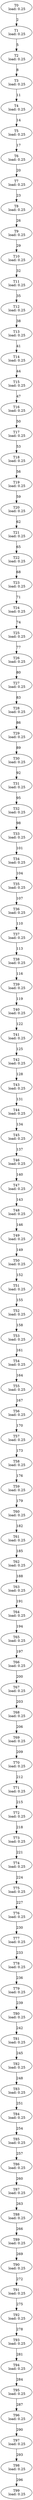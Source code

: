 digraph taskgraph {
	T0 [label= "T0\n load: 0.25"];
	T1 [label= "T1\n load: 0.25"];
	T0 -> T1[label=2];
	T2 [label= "T2\n load: 0.25"];
	T1 -> T2[label=5];
	T3 [label= "T3\n load: 0.25"];
	T2 -> T3[label=8];
	T4 [label= "T4\n load: 0.25"];
	T3 -> T4[label=11];
	T5 [label= "T5\n load: 0.25"];
	T4 -> T5[label=14];
	T6 [label= "T6\n load: 0.25"];
	T5 -> T6[label=17];
	T7 [label= "T7\n load: 0.25"];
	T6 -> T7[label=20];
	T8 [label= "T8\n load: 0.25"];
	T7 -> T8[label=23];
	T9 [label= "T9\n load: 0.25"];
	T8 -> T9[label=26];
	T10 [label= "T10\n load: 0.25"];
	T9 -> T10[label=29];
	T11 [label= "T11\n load: 0.25"];
	T10 -> T11[label=32];
	T12 [label= "T12\n load: 0.25"];
	T11 -> T12[label=35];
	T13 [label= "T13\n load: 0.25"];
	T12 -> T13[label=38];
	T14 [label= "T14\n load: 0.25"];
	T13 -> T14[label=41];
	T15 [label= "T15\n load: 0.25"];
	T14 -> T15[label=44];
	T16 [label= "T16\n load: 0.25"];
	T15 -> T16[label=47];
	T17 [label= "T17\n load: 0.25"];
	T16 -> T17[label=50];
	T18 [label= "T18\n load: 0.25"];
	T17 -> T18[label=53];
	T19 [label= "T19\n load: 0.25"];
	T18 -> T19[label=56];
	T20 [label= "T20\n load: 0.25"];
	T19 -> T20[label=59];
	T21 [label= "T21\n load: 0.25"];
	T20 -> T21[label=62];
	T22 [label= "T22\n load: 0.25"];
	T21 -> T22[label=65];
	T23 [label= "T23\n load: 0.25"];
	T22 -> T23[label=68];
	T24 [label= "T24\n load: 0.25"];
	T23 -> T24[label=71];
	T25 [label= "T25\n load: 0.25"];
	T24 -> T25[label=74];
	T26 [label= "T26\n load: 0.25"];
	T25 -> T26[label=77];
	T27 [label= "T27\n load: 0.25"];
	T26 -> T27[label=80];
	T28 [label= "T28\n load: 0.25"];
	T27 -> T28[label=83];
	T29 [label= "T29\n load: 0.25"];
	T28 -> T29[label=86];
	T30 [label= "T30\n load: 0.25"];
	T29 -> T30[label=89];
	T31 [label= "T31\n load: 0.25"];
	T30 -> T31[label=92];
	T32 [label= "T32\n load: 0.25"];
	T31 -> T32[label=95];
	T33 [label= "T33\n load: 0.25"];
	T32 -> T33[label=98];
	T34 [label= "T34\n load: 0.25"];
	T33 -> T34[label=101];
	T35 [label= "T35\n load: 0.25"];
	T34 -> T35[label=104];
	T36 [label= "T36\n load: 0.25"];
	T35 -> T36[label=107];
	T37 [label= "T37\n load: 0.25"];
	T36 -> T37[label=110];
	T38 [label= "T38\n load: 0.25"];
	T37 -> T38[label=113];
	T39 [label= "T39\n load: 0.25"];
	T38 -> T39[label=116];
	T40 [label= "T40\n load: 0.25"];
	T39 -> T40[label=119];
	T41 [label= "T41\n load: 0.25"];
	T40 -> T41[label=122];
	T42 [label= "T42\n load: 0.25"];
	T41 -> T42[label=125];
	T43 [label= "T43\n load: 0.25"];
	T42 -> T43[label=128];
	T44 [label= "T44\n load: 0.25"];
	T43 -> T44[label=131];
	T45 [label= "T45\n load: 0.25"];
	T44 -> T45[label=134];
	T46 [label= "T46\n load: 0.25"];
	T45 -> T46[label=137];
	T47 [label= "T47\n load: 0.25"];
	T46 -> T47[label=140];
	T48 [label= "T48\n load: 0.25"];
	T47 -> T48[label=143];
	T49 [label= "T49\n load: 0.25"];
	T48 -> T49[label=146];
	T50 [label= "T50\n load: 0.25"];
	T49 -> T50[label=149];
	T51 [label= "T51\n load: 0.25"];
	T50 -> T51[label=152];
	T52 [label= "T52\n load: 0.25"];
	T51 -> T52[label=155];
	T53 [label= "T53\n load: 0.25"];
	T52 -> T53[label=158];
	T54 [label= "T54\n load: 0.25"];
	T53 -> T54[label=161];
	T55 [label= "T55\n load: 0.25"];
	T54 -> T55[label=164];
	T56 [label= "T56\n load: 0.25"];
	T55 -> T56[label=167];
	T57 [label= "T57\n load: 0.25"];
	T56 -> T57[label=170];
	T58 [label= "T58\n load: 0.25"];
	T57 -> T58[label=173];
	T59 [label= "T59\n load: 0.25"];
	T58 -> T59[label=176];
	T60 [label= "T60\n load: 0.25"];
	T59 -> T60[label=179];
	T61 [label= "T61\n load: 0.25"];
	T60 -> T61[label=182];
	T62 [label= "T62\n load: 0.25"];
	T61 -> T62[label=185];
	T63 [label= "T63\n load: 0.25"];
	T62 -> T63[label=188];
	T64 [label= "T64\n load: 0.25"];
	T63 -> T64[label=191];
	T65 [label= "T65\n load: 0.25"];
	T64 -> T65[label=194];
	T66 [label= "T66\n load: 0.25"];
	T65 -> T66[label=197];
	T67 [label= "T67\n load: 0.25"];
	T66 -> T67[label=200];
	T68 [label= "T68\n load: 0.25"];
	T67 -> T68[label=203];
	T69 [label= "T69\n load: 0.25"];
	T68 -> T69[label=206];
	T70 [label= "T70\n load: 0.25"];
	T69 -> T70[label=209];
	T71 [label= "T71\n load: 0.25"];
	T70 -> T71[label=212];
	T72 [label= "T72\n load: 0.25"];
	T71 -> T72[label=215];
	T73 [label= "T73\n load: 0.25"];
	T72 -> T73[label=218];
	T74 [label= "T74\n load: 0.25"];
	T73 -> T74[label=221];
	T75 [label= "T75\n load: 0.25"];
	T74 -> T75[label=224];
	T76 [label= "T76\n load: 0.25"];
	T75 -> T76[label=227];
	T77 [label= "T77\n load: 0.25"];
	T76 -> T77[label=230];
	T78 [label= "T78\n load: 0.25"];
	T77 -> T78[label=233];
	T79 [label= "T79\n load: 0.25"];
	T78 -> T79[label=236];
	T80 [label= "T80\n load: 0.25"];
	T79 -> T80[label=239];
	T81 [label= "T81\n load: 0.25"];
	T80 -> T81[label=242];
	T82 [label= "T82\n load: 0.25"];
	T81 -> T82[label=245];
	T83 [label= "T83\n load: 0.25"];
	T82 -> T83[label=248];
	T84 [label= "T84\n load: 0.25"];
	T83 -> T84[label=251];
	T85 [label= "T85\n load: 0.25"];
	T84 -> T85[label=254];
	T86 [label= "T86\n load: 0.25"];
	T85 -> T86[label=257];
	T87 [label= "T87\n load: 0.25"];
	T86 -> T87[label=260];
	T88 [label= "T88\n load: 0.25"];
	T87 -> T88[label=263];
	T89 [label= "T89\n load: 0.25"];
	T88 -> T89[label=266];
	T90 [label= "T90\n load: 0.25"];
	T89 -> T90[label=269];
	T91 [label= "T91\n load: 0.25"];
	T90 -> T91[label=272];
	T92 [label= "T92\n load: 0.25"];
	T91 -> T92[label=275];
	T93 [label= "T93\n load: 0.25"];
	T92 -> T93[label=278];
	T94 [label= "T94\n load: 0.25"];
	T93 -> T94[label=281];
	T95 [label= "T95\n load: 0.25"];
	T94 -> T95[label=284];
	T96 [label= "T96\n load: 0.25"];
	T95 -> T96[label=287];
	T97 [label= "T97\n load: 0.25"];
	T96 -> T97[label=290];
	T98 [label= "T98\n load: 0.25"];
	T97 -> T98[label=293];
	T99 [label= "T99\n load: 0.25"];
	T98 -> T99[label=296];
}